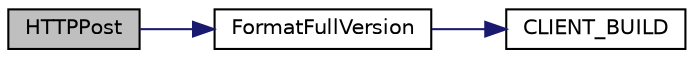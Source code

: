 digraph "HTTPPost"
{
  edge [fontname="Helvetica",fontsize="10",labelfontname="Helvetica",labelfontsize="10"];
  node [fontname="Helvetica",fontsize="10",shape=record];
  rankdir="LR";
  Node2 [label="HTTPPost",height=0.2,width=0.4,color="black", fillcolor="grey75", style="filled", fontcolor="black"];
  Node2 -> Node3 [color="midnightblue",fontsize="10",style="solid",fontname="Helvetica"];
  Node3 [label="FormatFullVersion",height=0.2,width=0.4,color="black", fillcolor="white", style="filled",URL="$clientversion_8cpp.html#ac3e3098552063f228d9deac38a8b9848"];
  Node3 -> Node4 [color="midnightblue",fontsize="10",style="solid",fontname="Helvetica"];
  Node4 [label="CLIENT_BUILD",height=0.2,width=0.4,color="black", fillcolor="white", style="filled",URL="$clientversion_8cpp.html#aff087070aeaa72e85b2d1a6192af8af5"];
}

